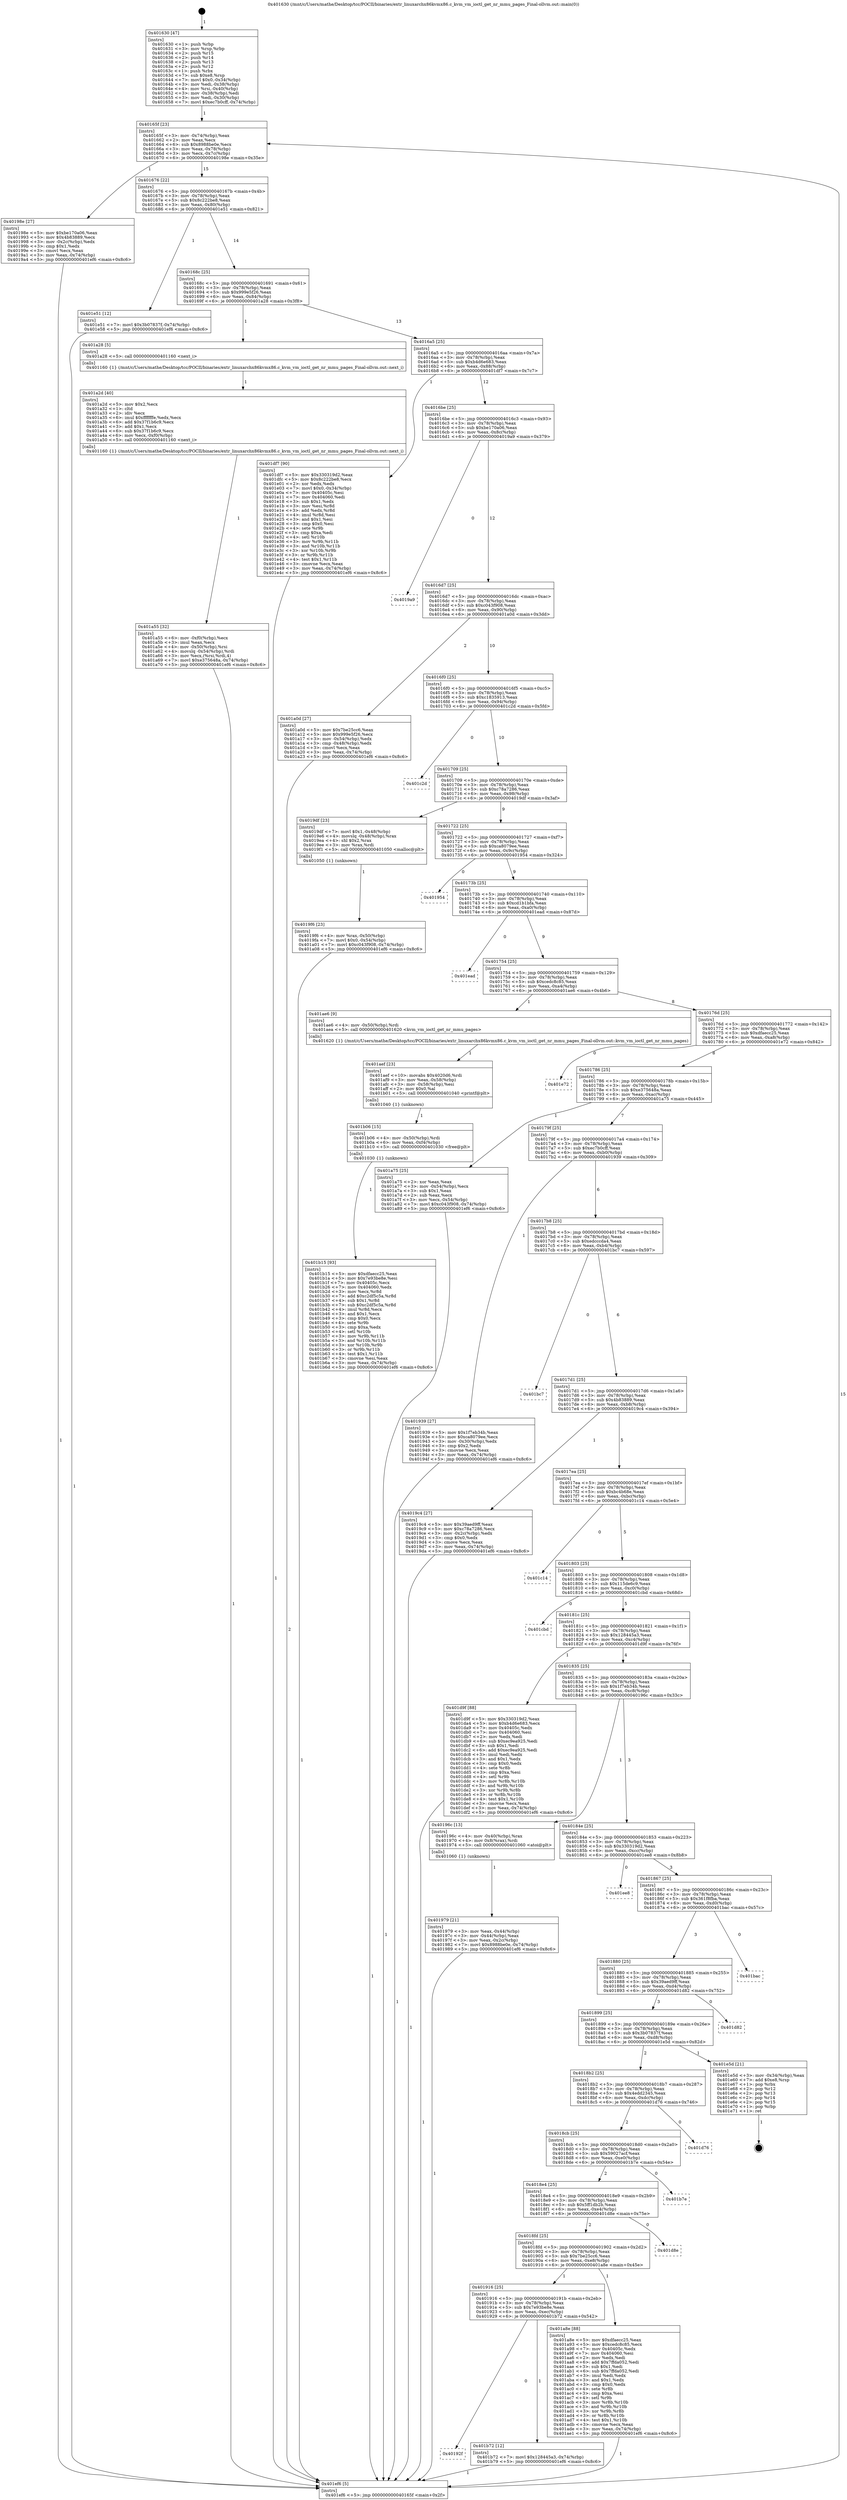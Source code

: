 digraph "0x401630" {
  label = "0x401630 (/mnt/c/Users/mathe/Desktop/tcc/POCII/binaries/extr_linuxarchx86kvmx86.c_kvm_vm_ioctl_get_nr_mmu_pages_Final-ollvm.out::main(0))"
  labelloc = "t"
  node[shape=record]

  Entry [label="",width=0.3,height=0.3,shape=circle,fillcolor=black,style=filled]
  "0x40165f" [label="{
     0x40165f [23]\l
     | [instrs]\l
     &nbsp;&nbsp;0x40165f \<+3\>: mov -0x74(%rbp),%eax\l
     &nbsp;&nbsp;0x401662 \<+2\>: mov %eax,%ecx\l
     &nbsp;&nbsp;0x401664 \<+6\>: sub $0x8988be0e,%ecx\l
     &nbsp;&nbsp;0x40166a \<+3\>: mov %eax,-0x78(%rbp)\l
     &nbsp;&nbsp;0x40166d \<+3\>: mov %ecx,-0x7c(%rbp)\l
     &nbsp;&nbsp;0x401670 \<+6\>: je 000000000040198e \<main+0x35e\>\l
  }"]
  "0x40198e" [label="{
     0x40198e [27]\l
     | [instrs]\l
     &nbsp;&nbsp;0x40198e \<+5\>: mov $0xbe170a06,%eax\l
     &nbsp;&nbsp;0x401993 \<+5\>: mov $0x4b83889,%ecx\l
     &nbsp;&nbsp;0x401998 \<+3\>: mov -0x2c(%rbp),%edx\l
     &nbsp;&nbsp;0x40199b \<+3\>: cmp $0x1,%edx\l
     &nbsp;&nbsp;0x40199e \<+3\>: cmovl %ecx,%eax\l
     &nbsp;&nbsp;0x4019a1 \<+3\>: mov %eax,-0x74(%rbp)\l
     &nbsp;&nbsp;0x4019a4 \<+5\>: jmp 0000000000401ef6 \<main+0x8c6\>\l
  }"]
  "0x401676" [label="{
     0x401676 [22]\l
     | [instrs]\l
     &nbsp;&nbsp;0x401676 \<+5\>: jmp 000000000040167b \<main+0x4b\>\l
     &nbsp;&nbsp;0x40167b \<+3\>: mov -0x78(%rbp),%eax\l
     &nbsp;&nbsp;0x40167e \<+5\>: sub $0x8c222be8,%eax\l
     &nbsp;&nbsp;0x401683 \<+3\>: mov %eax,-0x80(%rbp)\l
     &nbsp;&nbsp;0x401686 \<+6\>: je 0000000000401e51 \<main+0x821\>\l
  }"]
  Exit [label="",width=0.3,height=0.3,shape=circle,fillcolor=black,style=filled,peripheries=2]
  "0x401e51" [label="{
     0x401e51 [12]\l
     | [instrs]\l
     &nbsp;&nbsp;0x401e51 \<+7\>: movl $0x3b07837f,-0x74(%rbp)\l
     &nbsp;&nbsp;0x401e58 \<+5\>: jmp 0000000000401ef6 \<main+0x8c6\>\l
  }"]
  "0x40168c" [label="{
     0x40168c [25]\l
     | [instrs]\l
     &nbsp;&nbsp;0x40168c \<+5\>: jmp 0000000000401691 \<main+0x61\>\l
     &nbsp;&nbsp;0x401691 \<+3\>: mov -0x78(%rbp),%eax\l
     &nbsp;&nbsp;0x401694 \<+5\>: sub $0x999e5f26,%eax\l
     &nbsp;&nbsp;0x401699 \<+6\>: mov %eax,-0x84(%rbp)\l
     &nbsp;&nbsp;0x40169f \<+6\>: je 0000000000401a28 \<main+0x3f8\>\l
  }"]
  "0x40192f" [label="{
     0x40192f\l
  }", style=dashed]
  "0x401a28" [label="{
     0x401a28 [5]\l
     | [instrs]\l
     &nbsp;&nbsp;0x401a28 \<+5\>: call 0000000000401160 \<next_i\>\l
     | [calls]\l
     &nbsp;&nbsp;0x401160 \{1\} (/mnt/c/Users/mathe/Desktop/tcc/POCII/binaries/extr_linuxarchx86kvmx86.c_kvm_vm_ioctl_get_nr_mmu_pages_Final-ollvm.out::next_i)\l
  }"]
  "0x4016a5" [label="{
     0x4016a5 [25]\l
     | [instrs]\l
     &nbsp;&nbsp;0x4016a5 \<+5\>: jmp 00000000004016aa \<main+0x7a\>\l
     &nbsp;&nbsp;0x4016aa \<+3\>: mov -0x78(%rbp),%eax\l
     &nbsp;&nbsp;0x4016ad \<+5\>: sub $0xb4d6e683,%eax\l
     &nbsp;&nbsp;0x4016b2 \<+6\>: mov %eax,-0x88(%rbp)\l
     &nbsp;&nbsp;0x4016b8 \<+6\>: je 0000000000401df7 \<main+0x7c7\>\l
  }"]
  "0x401b72" [label="{
     0x401b72 [12]\l
     | [instrs]\l
     &nbsp;&nbsp;0x401b72 \<+7\>: movl $0x128445a3,-0x74(%rbp)\l
     &nbsp;&nbsp;0x401b79 \<+5\>: jmp 0000000000401ef6 \<main+0x8c6\>\l
  }"]
  "0x401df7" [label="{
     0x401df7 [90]\l
     | [instrs]\l
     &nbsp;&nbsp;0x401df7 \<+5\>: mov $0x330319d2,%eax\l
     &nbsp;&nbsp;0x401dfc \<+5\>: mov $0x8c222be8,%ecx\l
     &nbsp;&nbsp;0x401e01 \<+2\>: xor %edx,%edx\l
     &nbsp;&nbsp;0x401e03 \<+7\>: movl $0x0,-0x34(%rbp)\l
     &nbsp;&nbsp;0x401e0a \<+7\>: mov 0x40405c,%esi\l
     &nbsp;&nbsp;0x401e11 \<+7\>: mov 0x404060,%edi\l
     &nbsp;&nbsp;0x401e18 \<+3\>: sub $0x1,%edx\l
     &nbsp;&nbsp;0x401e1b \<+3\>: mov %esi,%r8d\l
     &nbsp;&nbsp;0x401e1e \<+3\>: add %edx,%r8d\l
     &nbsp;&nbsp;0x401e21 \<+4\>: imul %r8d,%esi\l
     &nbsp;&nbsp;0x401e25 \<+3\>: and $0x1,%esi\l
     &nbsp;&nbsp;0x401e28 \<+3\>: cmp $0x0,%esi\l
     &nbsp;&nbsp;0x401e2b \<+4\>: sete %r9b\l
     &nbsp;&nbsp;0x401e2f \<+3\>: cmp $0xa,%edi\l
     &nbsp;&nbsp;0x401e32 \<+4\>: setl %r10b\l
     &nbsp;&nbsp;0x401e36 \<+3\>: mov %r9b,%r11b\l
     &nbsp;&nbsp;0x401e39 \<+3\>: and %r10b,%r11b\l
     &nbsp;&nbsp;0x401e3c \<+3\>: xor %r10b,%r9b\l
     &nbsp;&nbsp;0x401e3f \<+3\>: or %r9b,%r11b\l
     &nbsp;&nbsp;0x401e42 \<+4\>: test $0x1,%r11b\l
     &nbsp;&nbsp;0x401e46 \<+3\>: cmovne %ecx,%eax\l
     &nbsp;&nbsp;0x401e49 \<+3\>: mov %eax,-0x74(%rbp)\l
     &nbsp;&nbsp;0x401e4c \<+5\>: jmp 0000000000401ef6 \<main+0x8c6\>\l
  }"]
  "0x4016be" [label="{
     0x4016be [25]\l
     | [instrs]\l
     &nbsp;&nbsp;0x4016be \<+5\>: jmp 00000000004016c3 \<main+0x93\>\l
     &nbsp;&nbsp;0x4016c3 \<+3\>: mov -0x78(%rbp),%eax\l
     &nbsp;&nbsp;0x4016c6 \<+5\>: sub $0xbe170a06,%eax\l
     &nbsp;&nbsp;0x4016cb \<+6\>: mov %eax,-0x8c(%rbp)\l
     &nbsp;&nbsp;0x4016d1 \<+6\>: je 00000000004019a9 \<main+0x379\>\l
  }"]
  "0x401b15" [label="{
     0x401b15 [93]\l
     | [instrs]\l
     &nbsp;&nbsp;0x401b15 \<+5\>: mov $0xdfaecc25,%eax\l
     &nbsp;&nbsp;0x401b1a \<+5\>: mov $0x7e93be8e,%esi\l
     &nbsp;&nbsp;0x401b1f \<+7\>: mov 0x40405c,%ecx\l
     &nbsp;&nbsp;0x401b26 \<+7\>: mov 0x404060,%edx\l
     &nbsp;&nbsp;0x401b2d \<+3\>: mov %ecx,%r8d\l
     &nbsp;&nbsp;0x401b30 \<+7\>: add $0xc2df5c5a,%r8d\l
     &nbsp;&nbsp;0x401b37 \<+4\>: sub $0x1,%r8d\l
     &nbsp;&nbsp;0x401b3b \<+7\>: sub $0xc2df5c5a,%r8d\l
     &nbsp;&nbsp;0x401b42 \<+4\>: imul %r8d,%ecx\l
     &nbsp;&nbsp;0x401b46 \<+3\>: and $0x1,%ecx\l
     &nbsp;&nbsp;0x401b49 \<+3\>: cmp $0x0,%ecx\l
     &nbsp;&nbsp;0x401b4c \<+4\>: sete %r9b\l
     &nbsp;&nbsp;0x401b50 \<+3\>: cmp $0xa,%edx\l
     &nbsp;&nbsp;0x401b53 \<+4\>: setl %r10b\l
     &nbsp;&nbsp;0x401b57 \<+3\>: mov %r9b,%r11b\l
     &nbsp;&nbsp;0x401b5a \<+3\>: and %r10b,%r11b\l
     &nbsp;&nbsp;0x401b5d \<+3\>: xor %r10b,%r9b\l
     &nbsp;&nbsp;0x401b60 \<+3\>: or %r9b,%r11b\l
     &nbsp;&nbsp;0x401b63 \<+4\>: test $0x1,%r11b\l
     &nbsp;&nbsp;0x401b67 \<+3\>: cmovne %esi,%eax\l
     &nbsp;&nbsp;0x401b6a \<+3\>: mov %eax,-0x74(%rbp)\l
     &nbsp;&nbsp;0x401b6d \<+5\>: jmp 0000000000401ef6 \<main+0x8c6\>\l
  }"]
  "0x4019a9" [label="{
     0x4019a9\l
  }", style=dashed]
  "0x4016d7" [label="{
     0x4016d7 [25]\l
     | [instrs]\l
     &nbsp;&nbsp;0x4016d7 \<+5\>: jmp 00000000004016dc \<main+0xac\>\l
     &nbsp;&nbsp;0x4016dc \<+3\>: mov -0x78(%rbp),%eax\l
     &nbsp;&nbsp;0x4016df \<+5\>: sub $0xc043f908,%eax\l
     &nbsp;&nbsp;0x4016e4 \<+6\>: mov %eax,-0x90(%rbp)\l
     &nbsp;&nbsp;0x4016ea \<+6\>: je 0000000000401a0d \<main+0x3dd\>\l
  }"]
  "0x401b06" [label="{
     0x401b06 [15]\l
     | [instrs]\l
     &nbsp;&nbsp;0x401b06 \<+4\>: mov -0x50(%rbp),%rdi\l
     &nbsp;&nbsp;0x401b0a \<+6\>: mov %eax,-0xf4(%rbp)\l
     &nbsp;&nbsp;0x401b10 \<+5\>: call 0000000000401030 \<free@plt\>\l
     | [calls]\l
     &nbsp;&nbsp;0x401030 \{1\} (unknown)\l
  }"]
  "0x401a0d" [label="{
     0x401a0d [27]\l
     | [instrs]\l
     &nbsp;&nbsp;0x401a0d \<+5\>: mov $0x7be25cc6,%eax\l
     &nbsp;&nbsp;0x401a12 \<+5\>: mov $0x999e5f26,%ecx\l
     &nbsp;&nbsp;0x401a17 \<+3\>: mov -0x54(%rbp),%edx\l
     &nbsp;&nbsp;0x401a1a \<+3\>: cmp -0x48(%rbp),%edx\l
     &nbsp;&nbsp;0x401a1d \<+3\>: cmovl %ecx,%eax\l
     &nbsp;&nbsp;0x401a20 \<+3\>: mov %eax,-0x74(%rbp)\l
     &nbsp;&nbsp;0x401a23 \<+5\>: jmp 0000000000401ef6 \<main+0x8c6\>\l
  }"]
  "0x4016f0" [label="{
     0x4016f0 [25]\l
     | [instrs]\l
     &nbsp;&nbsp;0x4016f0 \<+5\>: jmp 00000000004016f5 \<main+0xc5\>\l
     &nbsp;&nbsp;0x4016f5 \<+3\>: mov -0x78(%rbp),%eax\l
     &nbsp;&nbsp;0x4016f8 \<+5\>: sub $0xc1835913,%eax\l
     &nbsp;&nbsp;0x4016fd \<+6\>: mov %eax,-0x94(%rbp)\l
     &nbsp;&nbsp;0x401703 \<+6\>: je 0000000000401c2d \<main+0x5fd\>\l
  }"]
  "0x401aef" [label="{
     0x401aef [23]\l
     | [instrs]\l
     &nbsp;&nbsp;0x401aef \<+10\>: movabs $0x4020d6,%rdi\l
     &nbsp;&nbsp;0x401af9 \<+3\>: mov %eax,-0x58(%rbp)\l
     &nbsp;&nbsp;0x401afc \<+3\>: mov -0x58(%rbp),%esi\l
     &nbsp;&nbsp;0x401aff \<+2\>: mov $0x0,%al\l
     &nbsp;&nbsp;0x401b01 \<+5\>: call 0000000000401040 \<printf@plt\>\l
     | [calls]\l
     &nbsp;&nbsp;0x401040 \{1\} (unknown)\l
  }"]
  "0x401c2d" [label="{
     0x401c2d\l
  }", style=dashed]
  "0x401709" [label="{
     0x401709 [25]\l
     | [instrs]\l
     &nbsp;&nbsp;0x401709 \<+5\>: jmp 000000000040170e \<main+0xde\>\l
     &nbsp;&nbsp;0x40170e \<+3\>: mov -0x78(%rbp),%eax\l
     &nbsp;&nbsp;0x401711 \<+5\>: sub $0xc78a7286,%eax\l
     &nbsp;&nbsp;0x401716 \<+6\>: mov %eax,-0x98(%rbp)\l
     &nbsp;&nbsp;0x40171c \<+6\>: je 00000000004019df \<main+0x3af\>\l
  }"]
  "0x401916" [label="{
     0x401916 [25]\l
     | [instrs]\l
     &nbsp;&nbsp;0x401916 \<+5\>: jmp 000000000040191b \<main+0x2eb\>\l
     &nbsp;&nbsp;0x40191b \<+3\>: mov -0x78(%rbp),%eax\l
     &nbsp;&nbsp;0x40191e \<+5\>: sub $0x7e93be8e,%eax\l
     &nbsp;&nbsp;0x401923 \<+6\>: mov %eax,-0xec(%rbp)\l
     &nbsp;&nbsp;0x401929 \<+6\>: je 0000000000401b72 \<main+0x542\>\l
  }"]
  "0x4019df" [label="{
     0x4019df [23]\l
     | [instrs]\l
     &nbsp;&nbsp;0x4019df \<+7\>: movl $0x1,-0x48(%rbp)\l
     &nbsp;&nbsp;0x4019e6 \<+4\>: movslq -0x48(%rbp),%rax\l
     &nbsp;&nbsp;0x4019ea \<+4\>: shl $0x2,%rax\l
     &nbsp;&nbsp;0x4019ee \<+3\>: mov %rax,%rdi\l
     &nbsp;&nbsp;0x4019f1 \<+5\>: call 0000000000401050 \<malloc@plt\>\l
     | [calls]\l
     &nbsp;&nbsp;0x401050 \{1\} (unknown)\l
  }"]
  "0x401722" [label="{
     0x401722 [25]\l
     | [instrs]\l
     &nbsp;&nbsp;0x401722 \<+5\>: jmp 0000000000401727 \<main+0xf7\>\l
     &nbsp;&nbsp;0x401727 \<+3\>: mov -0x78(%rbp),%eax\l
     &nbsp;&nbsp;0x40172a \<+5\>: sub $0xca8079ee,%eax\l
     &nbsp;&nbsp;0x40172f \<+6\>: mov %eax,-0x9c(%rbp)\l
     &nbsp;&nbsp;0x401735 \<+6\>: je 0000000000401954 \<main+0x324\>\l
  }"]
  "0x401a8e" [label="{
     0x401a8e [88]\l
     | [instrs]\l
     &nbsp;&nbsp;0x401a8e \<+5\>: mov $0xdfaecc25,%eax\l
     &nbsp;&nbsp;0x401a93 \<+5\>: mov $0xcedc8c85,%ecx\l
     &nbsp;&nbsp;0x401a98 \<+7\>: mov 0x40405c,%edx\l
     &nbsp;&nbsp;0x401a9f \<+7\>: mov 0x404060,%esi\l
     &nbsp;&nbsp;0x401aa6 \<+2\>: mov %edx,%edi\l
     &nbsp;&nbsp;0x401aa8 \<+6\>: add $0x7ffda052,%edi\l
     &nbsp;&nbsp;0x401aae \<+3\>: sub $0x1,%edi\l
     &nbsp;&nbsp;0x401ab1 \<+6\>: sub $0x7ffda052,%edi\l
     &nbsp;&nbsp;0x401ab7 \<+3\>: imul %edi,%edx\l
     &nbsp;&nbsp;0x401aba \<+3\>: and $0x1,%edx\l
     &nbsp;&nbsp;0x401abd \<+3\>: cmp $0x0,%edx\l
     &nbsp;&nbsp;0x401ac0 \<+4\>: sete %r8b\l
     &nbsp;&nbsp;0x401ac4 \<+3\>: cmp $0xa,%esi\l
     &nbsp;&nbsp;0x401ac7 \<+4\>: setl %r9b\l
     &nbsp;&nbsp;0x401acb \<+3\>: mov %r8b,%r10b\l
     &nbsp;&nbsp;0x401ace \<+3\>: and %r9b,%r10b\l
     &nbsp;&nbsp;0x401ad1 \<+3\>: xor %r9b,%r8b\l
     &nbsp;&nbsp;0x401ad4 \<+3\>: or %r8b,%r10b\l
     &nbsp;&nbsp;0x401ad7 \<+4\>: test $0x1,%r10b\l
     &nbsp;&nbsp;0x401adb \<+3\>: cmovne %ecx,%eax\l
     &nbsp;&nbsp;0x401ade \<+3\>: mov %eax,-0x74(%rbp)\l
     &nbsp;&nbsp;0x401ae1 \<+5\>: jmp 0000000000401ef6 \<main+0x8c6\>\l
  }"]
  "0x401954" [label="{
     0x401954\l
  }", style=dashed]
  "0x40173b" [label="{
     0x40173b [25]\l
     | [instrs]\l
     &nbsp;&nbsp;0x40173b \<+5\>: jmp 0000000000401740 \<main+0x110\>\l
     &nbsp;&nbsp;0x401740 \<+3\>: mov -0x78(%rbp),%eax\l
     &nbsp;&nbsp;0x401743 \<+5\>: sub $0xcd1b1bfa,%eax\l
     &nbsp;&nbsp;0x401748 \<+6\>: mov %eax,-0xa0(%rbp)\l
     &nbsp;&nbsp;0x40174e \<+6\>: je 0000000000401ead \<main+0x87d\>\l
  }"]
  "0x4018fd" [label="{
     0x4018fd [25]\l
     | [instrs]\l
     &nbsp;&nbsp;0x4018fd \<+5\>: jmp 0000000000401902 \<main+0x2d2\>\l
     &nbsp;&nbsp;0x401902 \<+3\>: mov -0x78(%rbp),%eax\l
     &nbsp;&nbsp;0x401905 \<+5\>: sub $0x7be25cc6,%eax\l
     &nbsp;&nbsp;0x40190a \<+6\>: mov %eax,-0xe8(%rbp)\l
     &nbsp;&nbsp;0x401910 \<+6\>: je 0000000000401a8e \<main+0x45e\>\l
  }"]
  "0x401ead" [label="{
     0x401ead\l
  }", style=dashed]
  "0x401754" [label="{
     0x401754 [25]\l
     | [instrs]\l
     &nbsp;&nbsp;0x401754 \<+5\>: jmp 0000000000401759 \<main+0x129\>\l
     &nbsp;&nbsp;0x401759 \<+3\>: mov -0x78(%rbp),%eax\l
     &nbsp;&nbsp;0x40175c \<+5\>: sub $0xcedc8c85,%eax\l
     &nbsp;&nbsp;0x401761 \<+6\>: mov %eax,-0xa4(%rbp)\l
     &nbsp;&nbsp;0x401767 \<+6\>: je 0000000000401ae6 \<main+0x4b6\>\l
  }"]
  "0x401d8e" [label="{
     0x401d8e\l
  }", style=dashed]
  "0x401ae6" [label="{
     0x401ae6 [9]\l
     | [instrs]\l
     &nbsp;&nbsp;0x401ae6 \<+4\>: mov -0x50(%rbp),%rdi\l
     &nbsp;&nbsp;0x401aea \<+5\>: call 0000000000401620 \<kvm_vm_ioctl_get_nr_mmu_pages\>\l
     | [calls]\l
     &nbsp;&nbsp;0x401620 \{1\} (/mnt/c/Users/mathe/Desktop/tcc/POCII/binaries/extr_linuxarchx86kvmx86.c_kvm_vm_ioctl_get_nr_mmu_pages_Final-ollvm.out::kvm_vm_ioctl_get_nr_mmu_pages)\l
  }"]
  "0x40176d" [label="{
     0x40176d [25]\l
     | [instrs]\l
     &nbsp;&nbsp;0x40176d \<+5\>: jmp 0000000000401772 \<main+0x142\>\l
     &nbsp;&nbsp;0x401772 \<+3\>: mov -0x78(%rbp),%eax\l
     &nbsp;&nbsp;0x401775 \<+5\>: sub $0xdfaecc25,%eax\l
     &nbsp;&nbsp;0x40177a \<+6\>: mov %eax,-0xa8(%rbp)\l
     &nbsp;&nbsp;0x401780 \<+6\>: je 0000000000401e72 \<main+0x842\>\l
  }"]
  "0x4018e4" [label="{
     0x4018e4 [25]\l
     | [instrs]\l
     &nbsp;&nbsp;0x4018e4 \<+5\>: jmp 00000000004018e9 \<main+0x2b9\>\l
     &nbsp;&nbsp;0x4018e9 \<+3\>: mov -0x78(%rbp),%eax\l
     &nbsp;&nbsp;0x4018ec \<+5\>: sub $0x5ff1db2b,%eax\l
     &nbsp;&nbsp;0x4018f1 \<+6\>: mov %eax,-0xe4(%rbp)\l
     &nbsp;&nbsp;0x4018f7 \<+6\>: je 0000000000401d8e \<main+0x75e\>\l
  }"]
  "0x401e72" [label="{
     0x401e72\l
  }", style=dashed]
  "0x401786" [label="{
     0x401786 [25]\l
     | [instrs]\l
     &nbsp;&nbsp;0x401786 \<+5\>: jmp 000000000040178b \<main+0x15b\>\l
     &nbsp;&nbsp;0x40178b \<+3\>: mov -0x78(%rbp),%eax\l
     &nbsp;&nbsp;0x40178e \<+5\>: sub $0xe375648a,%eax\l
     &nbsp;&nbsp;0x401793 \<+6\>: mov %eax,-0xac(%rbp)\l
     &nbsp;&nbsp;0x401799 \<+6\>: je 0000000000401a75 \<main+0x445\>\l
  }"]
  "0x401b7e" [label="{
     0x401b7e\l
  }", style=dashed]
  "0x401a75" [label="{
     0x401a75 [25]\l
     | [instrs]\l
     &nbsp;&nbsp;0x401a75 \<+2\>: xor %eax,%eax\l
     &nbsp;&nbsp;0x401a77 \<+3\>: mov -0x54(%rbp),%ecx\l
     &nbsp;&nbsp;0x401a7a \<+3\>: sub $0x1,%eax\l
     &nbsp;&nbsp;0x401a7d \<+2\>: sub %eax,%ecx\l
     &nbsp;&nbsp;0x401a7f \<+3\>: mov %ecx,-0x54(%rbp)\l
     &nbsp;&nbsp;0x401a82 \<+7\>: movl $0xc043f908,-0x74(%rbp)\l
     &nbsp;&nbsp;0x401a89 \<+5\>: jmp 0000000000401ef6 \<main+0x8c6\>\l
  }"]
  "0x40179f" [label="{
     0x40179f [25]\l
     | [instrs]\l
     &nbsp;&nbsp;0x40179f \<+5\>: jmp 00000000004017a4 \<main+0x174\>\l
     &nbsp;&nbsp;0x4017a4 \<+3\>: mov -0x78(%rbp),%eax\l
     &nbsp;&nbsp;0x4017a7 \<+5\>: sub $0xec7b0cff,%eax\l
     &nbsp;&nbsp;0x4017ac \<+6\>: mov %eax,-0xb0(%rbp)\l
     &nbsp;&nbsp;0x4017b2 \<+6\>: je 0000000000401939 \<main+0x309\>\l
  }"]
  "0x4018cb" [label="{
     0x4018cb [25]\l
     | [instrs]\l
     &nbsp;&nbsp;0x4018cb \<+5\>: jmp 00000000004018d0 \<main+0x2a0\>\l
     &nbsp;&nbsp;0x4018d0 \<+3\>: mov -0x78(%rbp),%eax\l
     &nbsp;&nbsp;0x4018d3 \<+5\>: sub $0x59027acf,%eax\l
     &nbsp;&nbsp;0x4018d8 \<+6\>: mov %eax,-0xe0(%rbp)\l
     &nbsp;&nbsp;0x4018de \<+6\>: je 0000000000401b7e \<main+0x54e\>\l
  }"]
  "0x401939" [label="{
     0x401939 [27]\l
     | [instrs]\l
     &nbsp;&nbsp;0x401939 \<+5\>: mov $0x1f7eb34b,%eax\l
     &nbsp;&nbsp;0x40193e \<+5\>: mov $0xca8079ee,%ecx\l
     &nbsp;&nbsp;0x401943 \<+3\>: mov -0x30(%rbp),%edx\l
     &nbsp;&nbsp;0x401946 \<+3\>: cmp $0x2,%edx\l
     &nbsp;&nbsp;0x401949 \<+3\>: cmovne %ecx,%eax\l
     &nbsp;&nbsp;0x40194c \<+3\>: mov %eax,-0x74(%rbp)\l
     &nbsp;&nbsp;0x40194f \<+5\>: jmp 0000000000401ef6 \<main+0x8c6\>\l
  }"]
  "0x4017b8" [label="{
     0x4017b8 [25]\l
     | [instrs]\l
     &nbsp;&nbsp;0x4017b8 \<+5\>: jmp 00000000004017bd \<main+0x18d\>\l
     &nbsp;&nbsp;0x4017bd \<+3\>: mov -0x78(%rbp),%eax\l
     &nbsp;&nbsp;0x4017c0 \<+5\>: sub $0xedcccda4,%eax\l
     &nbsp;&nbsp;0x4017c5 \<+6\>: mov %eax,-0xb4(%rbp)\l
     &nbsp;&nbsp;0x4017cb \<+6\>: je 0000000000401bc7 \<main+0x597\>\l
  }"]
  "0x401ef6" [label="{
     0x401ef6 [5]\l
     | [instrs]\l
     &nbsp;&nbsp;0x401ef6 \<+5\>: jmp 000000000040165f \<main+0x2f\>\l
  }"]
  "0x401630" [label="{
     0x401630 [47]\l
     | [instrs]\l
     &nbsp;&nbsp;0x401630 \<+1\>: push %rbp\l
     &nbsp;&nbsp;0x401631 \<+3\>: mov %rsp,%rbp\l
     &nbsp;&nbsp;0x401634 \<+2\>: push %r15\l
     &nbsp;&nbsp;0x401636 \<+2\>: push %r14\l
     &nbsp;&nbsp;0x401638 \<+2\>: push %r13\l
     &nbsp;&nbsp;0x40163a \<+2\>: push %r12\l
     &nbsp;&nbsp;0x40163c \<+1\>: push %rbx\l
     &nbsp;&nbsp;0x40163d \<+7\>: sub $0xe8,%rsp\l
     &nbsp;&nbsp;0x401644 \<+7\>: movl $0x0,-0x34(%rbp)\l
     &nbsp;&nbsp;0x40164b \<+3\>: mov %edi,-0x38(%rbp)\l
     &nbsp;&nbsp;0x40164e \<+4\>: mov %rsi,-0x40(%rbp)\l
     &nbsp;&nbsp;0x401652 \<+3\>: mov -0x38(%rbp),%edi\l
     &nbsp;&nbsp;0x401655 \<+3\>: mov %edi,-0x30(%rbp)\l
     &nbsp;&nbsp;0x401658 \<+7\>: movl $0xec7b0cff,-0x74(%rbp)\l
  }"]
  "0x401d76" [label="{
     0x401d76\l
  }", style=dashed]
  "0x401bc7" [label="{
     0x401bc7\l
  }", style=dashed]
  "0x4017d1" [label="{
     0x4017d1 [25]\l
     | [instrs]\l
     &nbsp;&nbsp;0x4017d1 \<+5\>: jmp 00000000004017d6 \<main+0x1a6\>\l
     &nbsp;&nbsp;0x4017d6 \<+3\>: mov -0x78(%rbp),%eax\l
     &nbsp;&nbsp;0x4017d9 \<+5\>: sub $0x4b83889,%eax\l
     &nbsp;&nbsp;0x4017de \<+6\>: mov %eax,-0xb8(%rbp)\l
     &nbsp;&nbsp;0x4017e4 \<+6\>: je 00000000004019c4 \<main+0x394\>\l
  }"]
  "0x4018b2" [label="{
     0x4018b2 [25]\l
     | [instrs]\l
     &nbsp;&nbsp;0x4018b2 \<+5\>: jmp 00000000004018b7 \<main+0x287\>\l
     &nbsp;&nbsp;0x4018b7 \<+3\>: mov -0x78(%rbp),%eax\l
     &nbsp;&nbsp;0x4018ba \<+5\>: sub $0x4edd2345,%eax\l
     &nbsp;&nbsp;0x4018bf \<+6\>: mov %eax,-0xdc(%rbp)\l
     &nbsp;&nbsp;0x4018c5 \<+6\>: je 0000000000401d76 \<main+0x746\>\l
  }"]
  "0x4019c4" [label="{
     0x4019c4 [27]\l
     | [instrs]\l
     &nbsp;&nbsp;0x4019c4 \<+5\>: mov $0x39aed9ff,%eax\l
     &nbsp;&nbsp;0x4019c9 \<+5\>: mov $0xc78a7286,%ecx\l
     &nbsp;&nbsp;0x4019ce \<+3\>: mov -0x2c(%rbp),%edx\l
     &nbsp;&nbsp;0x4019d1 \<+3\>: cmp $0x0,%edx\l
     &nbsp;&nbsp;0x4019d4 \<+3\>: cmove %ecx,%eax\l
     &nbsp;&nbsp;0x4019d7 \<+3\>: mov %eax,-0x74(%rbp)\l
     &nbsp;&nbsp;0x4019da \<+5\>: jmp 0000000000401ef6 \<main+0x8c6\>\l
  }"]
  "0x4017ea" [label="{
     0x4017ea [25]\l
     | [instrs]\l
     &nbsp;&nbsp;0x4017ea \<+5\>: jmp 00000000004017ef \<main+0x1bf\>\l
     &nbsp;&nbsp;0x4017ef \<+3\>: mov -0x78(%rbp),%eax\l
     &nbsp;&nbsp;0x4017f2 \<+5\>: sub $0xbc4b68e,%eax\l
     &nbsp;&nbsp;0x4017f7 \<+6\>: mov %eax,-0xbc(%rbp)\l
     &nbsp;&nbsp;0x4017fd \<+6\>: je 0000000000401c14 \<main+0x5e4\>\l
  }"]
  "0x401e5d" [label="{
     0x401e5d [21]\l
     | [instrs]\l
     &nbsp;&nbsp;0x401e5d \<+3\>: mov -0x34(%rbp),%eax\l
     &nbsp;&nbsp;0x401e60 \<+7\>: add $0xe8,%rsp\l
     &nbsp;&nbsp;0x401e67 \<+1\>: pop %rbx\l
     &nbsp;&nbsp;0x401e68 \<+2\>: pop %r12\l
     &nbsp;&nbsp;0x401e6a \<+2\>: pop %r13\l
     &nbsp;&nbsp;0x401e6c \<+2\>: pop %r14\l
     &nbsp;&nbsp;0x401e6e \<+2\>: pop %r15\l
     &nbsp;&nbsp;0x401e70 \<+1\>: pop %rbp\l
     &nbsp;&nbsp;0x401e71 \<+1\>: ret\l
  }"]
  "0x401c14" [label="{
     0x401c14\l
  }", style=dashed]
  "0x401803" [label="{
     0x401803 [25]\l
     | [instrs]\l
     &nbsp;&nbsp;0x401803 \<+5\>: jmp 0000000000401808 \<main+0x1d8\>\l
     &nbsp;&nbsp;0x401808 \<+3\>: mov -0x78(%rbp),%eax\l
     &nbsp;&nbsp;0x40180b \<+5\>: sub $0x115de6c9,%eax\l
     &nbsp;&nbsp;0x401810 \<+6\>: mov %eax,-0xc0(%rbp)\l
     &nbsp;&nbsp;0x401816 \<+6\>: je 0000000000401cbd \<main+0x68d\>\l
  }"]
  "0x401899" [label="{
     0x401899 [25]\l
     | [instrs]\l
     &nbsp;&nbsp;0x401899 \<+5\>: jmp 000000000040189e \<main+0x26e\>\l
     &nbsp;&nbsp;0x40189e \<+3\>: mov -0x78(%rbp),%eax\l
     &nbsp;&nbsp;0x4018a1 \<+5\>: sub $0x3b07837f,%eax\l
     &nbsp;&nbsp;0x4018a6 \<+6\>: mov %eax,-0xd8(%rbp)\l
     &nbsp;&nbsp;0x4018ac \<+6\>: je 0000000000401e5d \<main+0x82d\>\l
  }"]
  "0x401cbd" [label="{
     0x401cbd\l
  }", style=dashed]
  "0x40181c" [label="{
     0x40181c [25]\l
     | [instrs]\l
     &nbsp;&nbsp;0x40181c \<+5\>: jmp 0000000000401821 \<main+0x1f1\>\l
     &nbsp;&nbsp;0x401821 \<+3\>: mov -0x78(%rbp),%eax\l
     &nbsp;&nbsp;0x401824 \<+5\>: sub $0x128445a3,%eax\l
     &nbsp;&nbsp;0x401829 \<+6\>: mov %eax,-0xc4(%rbp)\l
     &nbsp;&nbsp;0x40182f \<+6\>: je 0000000000401d9f \<main+0x76f\>\l
  }"]
  "0x401d82" [label="{
     0x401d82\l
  }", style=dashed]
  "0x401d9f" [label="{
     0x401d9f [88]\l
     | [instrs]\l
     &nbsp;&nbsp;0x401d9f \<+5\>: mov $0x330319d2,%eax\l
     &nbsp;&nbsp;0x401da4 \<+5\>: mov $0xb4d6e683,%ecx\l
     &nbsp;&nbsp;0x401da9 \<+7\>: mov 0x40405c,%edx\l
     &nbsp;&nbsp;0x401db0 \<+7\>: mov 0x404060,%esi\l
     &nbsp;&nbsp;0x401db7 \<+2\>: mov %edx,%edi\l
     &nbsp;&nbsp;0x401db9 \<+6\>: sub $0xec9ea925,%edi\l
     &nbsp;&nbsp;0x401dbf \<+3\>: sub $0x1,%edi\l
     &nbsp;&nbsp;0x401dc2 \<+6\>: add $0xec9ea925,%edi\l
     &nbsp;&nbsp;0x401dc8 \<+3\>: imul %edi,%edx\l
     &nbsp;&nbsp;0x401dcb \<+3\>: and $0x1,%edx\l
     &nbsp;&nbsp;0x401dce \<+3\>: cmp $0x0,%edx\l
     &nbsp;&nbsp;0x401dd1 \<+4\>: sete %r8b\l
     &nbsp;&nbsp;0x401dd5 \<+3\>: cmp $0xa,%esi\l
     &nbsp;&nbsp;0x401dd8 \<+4\>: setl %r9b\l
     &nbsp;&nbsp;0x401ddc \<+3\>: mov %r8b,%r10b\l
     &nbsp;&nbsp;0x401ddf \<+3\>: and %r9b,%r10b\l
     &nbsp;&nbsp;0x401de2 \<+3\>: xor %r9b,%r8b\l
     &nbsp;&nbsp;0x401de5 \<+3\>: or %r8b,%r10b\l
     &nbsp;&nbsp;0x401de8 \<+4\>: test $0x1,%r10b\l
     &nbsp;&nbsp;0x401dec \<+3\>: cmovne %ecx,%eax\l
     &nbsp;&nbsp;0x401def \<+3\>: mov %eax,-0x74(%rbp)\l
     &nbsp;&nbsp;0x401df2 \<+5\>: jmp 0000000000401ef6 \<main+0x8c6\>\l
  }"]
  "0x401835" [label="{
     0x401835 [25]\l
     | [instrs]\l
     &nbsp;&nbsp;0x401835 \<+5\>: jmp 000000000040183a \<main+0x20a\>\l
     &nbsp;&nbsp;0x40183a \<+3\>: mov -0x78(%rbp),%eax\l
     &nbsp;&nbsp;0x40183d \<+5\>: sub $0x1f7eb34b,%eax\l
     &nbsp;&nbsp;0x401842 \<+6\>: mov %eax,-0xc8(%rbp)\l
     &nbsp;&nbsp;0x401848 \<+6\>: je 000000000040196c \<main+0x33c\>\l
  }"]
  "0x401880" [label="{
     0x401880 [25]\l
     | [instrs]\l
     &nbsp;&nbsp;0x401880 \<+5\>: jmp 0000000000401885 \<main+0x255\>\l
     &nbsp;&nbsp;0x401885 \<+3\>: mov -0x78(%rbp),%eax\l
     &nbsp;&nbsp;0x401888 \<+5\>: sub $0x39aed9ff,%eax\l
     &nbsp;&nbsp;0x40188d \<+6\>: mov %eax,-0xd4(%rbp)\l
     &nbsp;&nbsp;0x401893 \<+6\>: je 0000000000401d82 \<main+0x752\>\l
  }"]
  "0x40196c" [label="{
     0x40196c [13]\l
     | [instrs]\l
     &nbsp;&nbsp;0x40196c \<+4\>: mov -0x40(%rbp),%rax\l
     &nbsp;&nbsp;0x401970 \<+4\>: mov 0x8(%rax),%rdi\l
     &nbsp;&nbsp;0x401974 \<+5\>: call 0000000000401060 \<atoi@plt\>\l
     | [calls]\l
     &nbsp;&nbsp;0x401060 \{1\} (unknown)\l
  }"]
  "0x40184e" [label="{
     0x40184e [25]\l
     | [instrs]\l
     &nbsp;&nbsp;0x40184e \<+5\>: jmp 0000000000401853 \<main+0x223\>\l
     &nbsp;&nbsp;0x401853 \<+3\>: mov -0x78(%rbp),%eax\l
     &nbsp;&nbsp;0x401856 \<+5\>: sub $0x330319d2,%eax\l
     &nbsp;&nbsp;0x40185b \<+6\>: mov %eax,-0xcc(%rbp)\l
     &nbsp;&nbsp;0x401861 \<+6\>: je 0000000000401ee8 \<main+0x8b8\>\l
  }"]
  "0x401979" [label="{
     0x401979 [21]\l
     | [instrs]\l
     &nbsp;&nbsp;0x401979 \<+3\>: mov %eax,-0x44(%rbp)\l
     &nbsp;&nbsp;0x40197c \<+3\>: mov -0x44(%rbp),%eax\l
     &nbsp;&nbsp;0x40197f \<+3\>: mov %eax,-0x2c(%rbp)\l
     &nbsp;&nbsp;0x401982 \<+7\>: movl $0x8988be0e,-0x74(%rbp)\l
     &nbsp;&nbsp;0x401989 \<+5\>: jmp 0000000000401ef6 \<main+0x8c6\>\l
  }"]
  "0x4019f6" [label="{
     0x4019f6 [23]\l
     | [instrs]\l
     &nbsp;&nbsp;0x4019f6 \<+4\>: mov %rax,-0x50(%rbp)\l
     &nbsp;&nbsp;0x4019fa \<+7\>: movl $0x0,-0x54(%rbp)\l
     &nbsp;&nbsp;0x401a01 \<+7\>: movl $0xc043f908,-0x74(%rbp)\l
     &nbsp;&nbsp;0x401a08 \<+5\>: jmp 0000000000401ef6 \<main+0x8c6\>\l
  }"]
  "0x401a2d" [label="{
     0x401a2d [40]\l
     | [instrs]\l
     &nbsp;&nbsp;0x401a2d \<+5\>: mov $0x2,%ecx\l
     &nbsp;&nbsp;0x401a32 \<+1\>: cltd\l
     &nbsp;&nbsp;0x401a33 \<+2\>: idiv %ecx\l
     &nbsp;&nbsp;0x401a35 \<+6\>: imul $0xfffffffe,%edx,%ecx\l
     &nbsp;&nbsp;0x401a3b \<+6\>: add $0x37f1b6c9,%ecx\l
     &nbsp;&nbsp;0x401a41 \<+3\>: add $0x1,%ecx\l
     &nbsp;&nbsp;0x401a44 \<+6\>: sub $0x37f1b6c9,%ecx\l
     &nbsp;&nbsp;0x401a4a \<+6\>: mov %ecx,-0xf0(%rbp)\l
     &nbsp;&nbsp;0x401a50 \<+5\>: call 0000000000401160 \<next_i\>\l
     | [calls]\l
     &nbsp;&nbsp;0x401160 \{1\} (/mnt/c/Users/mathe/Desktop/tcc/POCII/binaries/extr_linuxarchx86kvmx86.c_kvm_vm_ioctl_get_nr_mmu_pages_Final-ollvm.out::next_i)\l
  }"]
  "0x401a55" [label="{
     0x401a55 [32]\l
     | [instrs]\l
     &nbsp;&nbsp;0x401a55 \<+6\>: mov -0xf0(%rbp),%ecx\l
     &nbsp;&nbsp;0x401a5b \<+3\>: imul %eax,%ecx\l
     &nbsp;&nbsp;0x401a5e \<+4\>: mov -0x50(%rbp),%rsi\l
     &nbsp;&nbsp;0x401a62 \<+4\>: movslq -0x54(%rbp),%rdi\l
     &nbsp;&nbsp;0x401a66 \<+3\>: mov %ecx,(%rsi,%rdi,4)\l
     &nbsp;&nbsp;0x401a69 \<+7\>: movl $0xe375648a,-0x74(%rbp)\l
     &nbsp;&nbsp;0x401a70 \<+5\>: jmp 0000000000401ef6 \<main+0x8c6\>\l
  }"]
  "0x401bac" [label="{
     0x401bac\l
  }", style=dashed]
  "0x401ee8" [label="{
     0x401ee8\l
  }", style=dashed]
  "0x401867" [label="{
     0x401867 [25]\l
     | [instrs]\l
     &nbsp;&nbsp;0x401867 \<+5\>: jmp 000000000040186c \<main+0x23c\>\l
     &nbsp;&nbsp;0x40186c \<+3\>: mov -0x78(%rbp),%eax\l
     &nbsp;&nbsp;0x40186f \<+5\>: sub $0x361f8fba,%eax\l
     &nbsp;&nbsp;0x401874 \<+6\>: mov %eax,-0xd0(%rbp)\l
     &nbsp;&nbsp;0x40187a \<+6\>: je 0000000000401bac \<main+0x57c\>\l
  }"]
  Entry -> "0x401630" [label=" 1"]
  "0x40165f" -> "0x40198e" [label=" 1"]
  "0x40165f" -> "0x401676" [label=" 15"]
  "0x401e5d" -> Exit [label=" 1"]
  "0x401676" -> "0x401e51" [label=" 1"]
  "0x401676" -> "0x40168c" [label=" 14"]
  "0x401e51" -> "0x401ef6" [label=" 1"]
  "0x40168c" -> "0x401a28" [label=" 1"]
  "0x40168c" -> "0x4016a5" [label=" 13"]
  "0x401df7" -> "0x401ef6" [label=" 1"]
  "0x4016a5" -> "0x401df7" [label=" 1"]
  "0x4016a5" -> "0x4016be" [label=" 12"]
  "0x401d9f" -> "0x401ef6" [label=" 1"]
  "0x4016be" -> "0x4019a9" [label=" 0"]
  "0x4016be" -> "0x4016d7" [label=" 12"]
  "0x401916" -> "0x40192f" [label=" 0"]
  "0x4016d7" -> "0x401a0d" [label=" 2"]
  "0x4016d7" -> "0x4016f0" [label=" 10"]
  "0x401916" -> "0x401b72" [label=" 1"]
  "0x4016f0" -> "0x401c2d" [label=" 0"]
  "0x4016f0" -> "0x401709" [label=" 10"]
  "0x401b72" -> "0x401ef6" [label=" 1"]
  "0x401709" -> "0x4019df" [label=" 1"]
  "0x401709" -> "0x401722" [label=" 9"]
  "0x401b15" -> "0x401ef6" [label=" 1"]
  "0x401722" -> "0x401954" [label=" 0"]
  "0x401722" -> "0x40173b" [label=" 9"]
  "0x401b06" -> "0x401b15" [label=" 1"]
  "0x40173b" -> "0x401ead" [label=" 0"]
  "0x40173b" -> "0x401754" [label=" 9"]
  "0x401ae6" -> "0x401aef" [label=" 1"]
  "0x401754" -> "0x401ae6" [label=" 1"]
  "0x401754" -> "0x40176d" [label=" 8"]
  "0x401a8e" -> "0x401ef6" [label=" 1"]
  "0x40176d" -> "0x401e72" [label=" 0"]
  "0x40176d" -> "0x401786" [label=" 8"]
  "0x4018fd" -> "0x401a8e" [label=" 1"]
  "0x401786" -> "0x401a75" [label=" 1"]
  "0x401786" -> "0x40179f" [label=" 7"]
  "0x401aef" -> "0x401b06" [label=" 1"]
  "0x40179f" -> "0x401939" [label=" 1"]
  "0x40179f" -> "0x4017b8" [label=" 6"]
  "0x401939" -> "0x401ef6" [label=" 1"]
  "0x401630" -> "0x40165f" [label=" 1"]
  "0x401ef6" -> "0x40165f" [label=" 15"]
  "0x4018e4" -> "0x401d8e" [label=" 0"]
  "0x4017b8" -> "0x401bc7" [label=" 0"]
  "0x4017b8" -> "0x4017d1" [label=" 6"]
  "0x4018fd" -> "0x401916" [label=" 1"]
  "0x4017d1" -> "0x4019c4" [label=" 1"]
  "0x4017d1" -> "0x4017ea" [label=" 5"]
  "0x4018cb" -> "0x401b7e" [label=" 0"]
  "0x4017ea" -> "0x401c14" [label=" 0"]
  "0x4017ea" -> "0x401803" [label=" 5"]
  "0x4018e4" -> "0x4018fd" [label=" 2"]
  "0x401803" -> "0x401cbd" [label=" 0"]
  "0x401803" -> "0x40181c" [label=" 5"]
  "0x4018b2" -> "0x401d76" [label=" 0"]
  "0x40181c" -> "0x401d9f" [label=" 1"]
  "0x40181c" -> "0x401835" [label=" 4"]
  "0x4018cb" -> "0x4018e4" [label=" 2"]
  "0x401835" -> "0x40196c" [label=" 1"]
  "0x401835" -> "0x40184e" [label=" 3"]
  "0x40196c" -> "0x401979" [label=" 1"]
  "0x401979" -> "0x401ef6" [label=" 1"]
  "0x40198e" -> "0x401ef6" [label=" 1"]
  "0x4019c4" -> "0x401ef6" [label=" 1"]
  "0x4019df" -> "0x4019f6" [label=" 1"]
  "0x4019f6" -> "0x401ef6" [label=" 1"]
  "0x401a0d" -> "0x401ef6" [label=" 2"]
  "0x401a28" -> "0x401a2d" [label=" 1"]
  "0x401a2d" -> "0x401a55" [label=" 1"]
  "0x401a55" -> "0x401ef6" [label=" 1"]
  "0x401a75" -> "0x401ef6" [label=" 1"]
  "0x401899" -> "0x401e5d" [label=" 1"]
  "0x40184e" -> "0x401ee8" [label=" 0"]
  "0x40184e" -> "0x401867" [label=" 3"]
  "0x4018b2" -> "0x4018cb" [label=" 2"]
  "0x401867" -> "0x401bac" [label=" 0"]
  "0x401867" -> "0x401880" [label=" 3"]
  "0x401899" -> "0x4018b2" [label=" 2"]
  "0x401880" -> "0x401d82" [label=" 0"]
  "0x401880" -> "0x401899" [label=" 3"]
}
